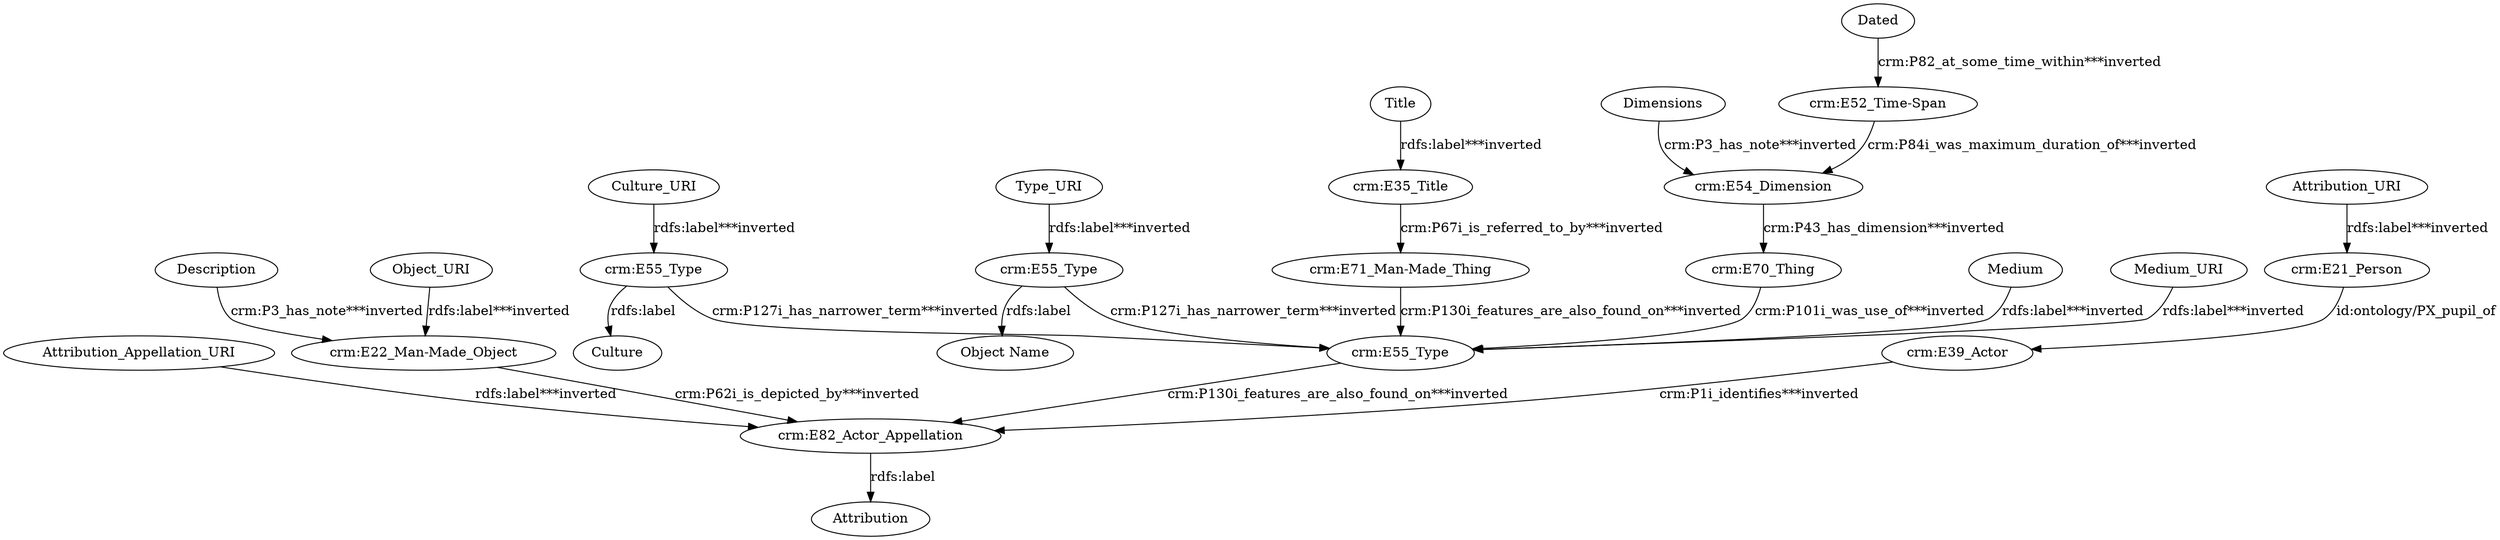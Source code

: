 digraph {
  Attribution_Appellation_URI [type=attribute_name,label=Attribution_Appellation_URI]
  "crm:E82_Actor_Appellation1" [type=class_uri,label="crm:E82_Actor_Appellation"]
  Attribution_URI [type=attribute_name,label=Attribution_URI]
  "crm:E21_Person1" [type=class_uri,label="crm:E21_Person"]
  Culture_URI [type=attribute_name,label=Culture_URI]
  "crm:E55_Type1" [type=class_uri,label="crm:E55_Type"]
  Dated [type=attribute_name,label=Dated]
  "crm:E52_Time-Span1" [type=class_uri,label="crm:E52_Time-Span"]
  Description [type=attribute_name,label=Description]
  "crm:E22_Man-Made_Object1" [type=class_uri,label="crm:E22_Man-Made_Object"]
  Dimensions [type=attribute_name,label=Dimensions]
  "crm:E54_Dimension1" [type=class_uri,label="crm:E54_Dimension"]
  Medium [type=attribute_name,label=Medium]
  "crm:E55_Type3" [type=class_uri,label="crm:E55_Type"]
  Medium_URI [type=attribute_name,label=Medium_URI]
  Object_URI [type=attribute_name,label=Object_URI]
  Title [type=attribute_name,label=Title]
  "crm:E35_Title1" [type=class_uri,label="crm:E35_Title"]
  Type_URI [type=attribute_name,label=Type_URI]
  "crm:E55_Type2" [type=class_uri,label="crm:E55_Type"]
  "crm:E39_Actor" [type=class_uri,label="crm:E39_Actor"]
  "crm:E71_Man-Made_Thing" [type=class_uri,label="crm:E71_Man-Made_Thing"]
  "crm:E70_Thing" [type=class_uri,label="crm:E70_Thing"]
  Culture [type=attribute_name,label=Culture]
  "Object Name" [type=attribute_name,label="Object Name"]
  Attribution [type=attribute_name,label=Attribution]
  Attribution_Appellation_URI -> "crm:E82_Actor_Appellation1" [type=st_property_uri,label="rdfs:label***inverted"]
  Attribution_URI -> "crm:E21_Person1" [type=st_property_uri,label="rdfs:label***inverted"]
  Culture_URI -> "crm:E55_Type1" [type=st_property_uri,label="rdfs:label***inverted"]
  Dated -> "crm:E52_Time-Span1" [type=st_property_uri,label="crm:P82_at_some_time_within***inverted"]
  Description -> "crm:E22_Man-Made_Object1" [type=st_property_uri,label="crm:P3_has_note***inverted"]
  Dimensions -> "crm:E54_Dimension1" [type=st_property_uri,label="crm:P3_has_note***inverted"]
  Medium -> "crm:E55_Type3" [type=st_property_uri,label="rdfs:label***inverted"]
  Medium_URI -> "crm:E55_Type3" [type=st_property_uri,label="rdfs:label***inverted"]
  Object_URI -> "crm:E22_Man-Made_Object1" [type=st_property_uri,label="rdfs:label***inverted"]
  Title -> "crm:E35_Title1" [type=st_property_uri,label="rdfs:label***inverted"]
  Type_URI -> "crm:E55_Type2" [type=st_property_uri,label="rdfs:label***inverted"]
  "crm:E21_Person1" -> "crm:E39_Actor" [label="id:ontology/PX_pupil_of",type=direct_property_uri]
  "crm:E22_Man-Made_Object1" -> "crm:E82_Actor_Appellation1" [type=inherited,label="crm:P62i_is_depicted_by***inverted"]
  "crm:E35_Title1" -> "crm:E71_Man-Made_Thing" [type=inherited,label="crm:P67i_is_referred_to_by***inverted"]
  "crm:E39_Actor" -> "crm:E82_Actor_Appellation1" [type=inherited,label="crm:P1i_identifies***inverted"]
  "crm:E52_Time-Span1" -> "crm:E54_Dimension1" [type=direct_property_uri,label="crm:P84i_was_maximum_duration_of***inverted"]
  "crm:E54_Dimension1" -> "crm:E70_Thing" [type=direct_property_uri,label="crm:P43_has_dimension***inverted"]
  "crm:E55_Type1" -> Culture [label="rdfs:label",type=st_property_uri]
  "crm:E55_Type1" -> "crm:E55_Type3" [type=direct_property_uri,label="crm:P127i_has_narrower_term***inverted"]
  "crm:E55_Type2" -> "Object Name" [label="rdfs:label",type=st_property_uri]
  "crm:E55_Type2" -> "crm:E55_Type3" [type=direct_property_uri,label="crm:P127i_has_narrower_term***inverted"]
  "crm:E55_Type3" -> "crm:E82_Actor_Appellation1" [type=inherited,label="crm:P130i_features_are_also_found_on***inverted"]
  "crm:E70_Thing" -> "crm:E55_Type3" [type=direct_property_uri,label="crm:P101i_was_use_of***inverted"]
  "crm:E71_Man-Made_Thing" -> "crm:E55_Type3" [type=inherited,label="crm:P130i_features_are_also_found_on***inverted"]
  "crm:E82_Actor_Appellation1" -> Attribution [label="rdfs:label",type=st_property_uri]
}
